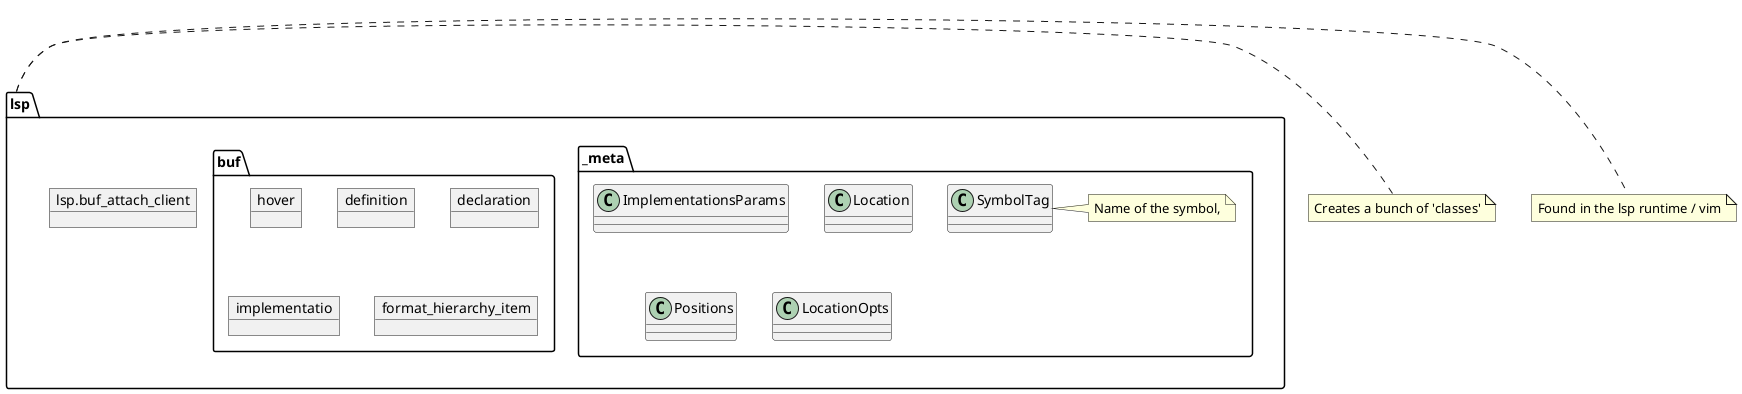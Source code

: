 @startuml
package lsp {
  object lsp.buf_attach_client
  package _meta{
    class ImplementationsParams
    class Location
    class Positions
    class LocationOpts
    class SymbolTag
    note right: Name of the symbol, 
  }
  package buf {
    object hover
    object definition
    object declaration
    object implementatio
    object format_hierarchy_item

  }
} 
note right of lsp: Creates a bunch of 'classes'
note right of lsp: Found in the lsp runtime / vim
@enduml
